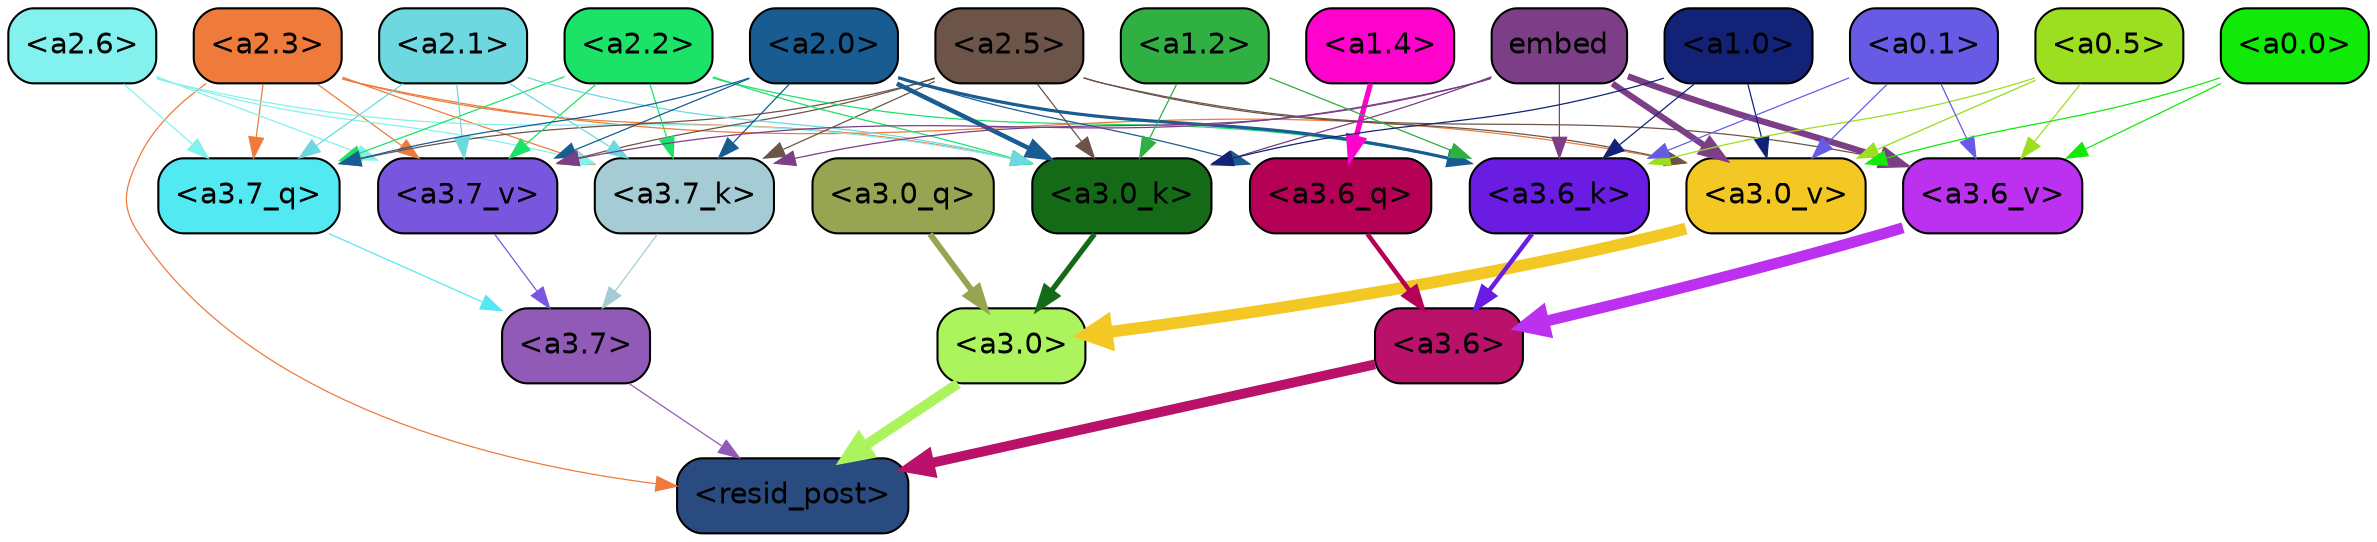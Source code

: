 strict digraph "" {
	graph [bgcolor=transparent,
		layout=dot,
		overlap=false,
		splines=true
	];
	"<a3.7>"	[color=black,
		fillcolor="#915ab7",
		fontname=Helvetica,
		shape=box,
		style="filled, rounded"];
	"<resid_post>"	[color=black,
		fillcolor="#294b7f",
		fontname=Helvetica,
		shape=box,
		style="filled, rounded"];
	"<a3.7>" -> "<resid_post>"	[color="#915ab7",
		penwidth=0.6];
	"<a3.6>"	[color=black,
		fillcolor="#ba116a",
		fontname=Helvetica,
		shape=box,
		style="filled, rounded"];
	"<a3.6>" -> "<resid_post>"	[color="#ba116a",
		penwidth=4.753257989883423];
	"<a3.0>"	[color=black,
		fillcolor="#acf45d",
		fontname=Helvetica,
		shape=box,
		style="filled, rounded"];
	"<a3.0>" -> "<resid_post>"	[color="#acf45d",
		penwidth=4.90053927898407];
	"<a2.3>"	[color=black,
		fillcolor="#ee7b3b",
		fontname=Helvetica,
		shape=box,
		style="filled, rounded"];
	"<a2.3>" -> "<resid_post>"	[color="#ee7b3b",
		penwidth=0.6];
	"<a3.7_q>"	[color=black,
		fillcolor="#53e9f2",
		fontname=Helvetica,
		shape=box,
		style="filled, rounded"];
	"<a2.3>" -> "<a3.7_q>"	[color="#ee7b3b",
		penwidth=0.6];
	"<a3.7_k>"	[color=black,
		fillcolor="#a5ccd4",
		fontname=Helvetica,
		shape=box,
		style="filled, rounded"];
	"<a2.3>" -> "<a3.7_k>"	[color="#ee7b3b",
		penwidth=0.6];
	"<a3.0_k>"	[color=black,
		fillcolor="#146a16",
		fontname=Helvetica,
		shape=box,
		style="filled, rounded"];
	"<a2.3>" -> "<a3.0_k>"	[color="#ee7b3b",
		penwidth=0.6];
	"<a3.7_v>"	[color=black,
		fillcolor="#7856de",
		fontname=Helvetica,
		shape=box,
		style="filled, rounded"];
	"<a2.3>" -> "<a3.7_v>"	[color="#ee7b3b",
		penwidth=0.6];
	"<a3.0_v>"	[color=black,
		fillcolor="#f4c824",
		fontname=Helvetica,
		shape=box,
		style="filled, rounded"];
	"<a2.3>" -> "<a3.0_v>"	[color="#ee7b3b",
		penwidth=0.6];
	"<a3.7_q>" -> "<a3.7>"	[color="#53e9f2",
		penwidth=0.6];
	"<a3.6_q>"	[color=black,
		fillcolor="#b40155",
		fontname=Helvetica,
		shape=box,
		style="filled, rounded"];
	"<a3.6_q>" -> "<a3.6>"	[color="#b40155",
		penwidth=2.160832464694977];
	"<a3.0_q>"	[color=black,
		fillcolor="#97a451",
		fontname=Helvetica,
		shape=box,
		style="filled, rounded"];
	"<a3.0_q>" -> "<a3.0>"	[color="#97a451",
		penwidth=2.870753765106201];
	"<a3.7_k>" -> "<a3.7>"	[color="#a5ccd4",
		penwidth=0.6];
	"<a3.6_k>"	[color=black,
		fillcolor="#6a1ce3",
		fontname=Helvetica,
		shape=box,
		style="filled, rounded"];
	"<a3.6_k>" -> "<a3.6>"	[color="#6a1ce3",
		penwidth=2.13908451795578];
	"<a3.0_k>" -> "<a3.0>"	[color="#146a16",
		penwidth=2.520303964614868];
	"<a3.7_v>" -> "<a3.7>"	[color="#7856de",
		penwidth=0.6];
	"<a3.6_v>"	[color=black,
		fillcolor="#bb31ef",
		fontname=Helvetica,
		shape=box,
		style="filled, rounded"];
	"<a3.6_v>" -> "<a3.6>"	[color="#bb31ef",
		penwidth=5.297133803367615];
	"<a3.0_v>" -> "<a3.0>"	[color="#f4c824",
		penwidth=5.680712580680847];
	"<a2.6>"	[color=black,
		fillcolor="#83f2ee",
		fontname=Helvetica,
		shape=box,
		style="filled, rounded"];
	"<a2.6>" -> "<a3.7_q>"	[color="#83f2ee",
		penwidth=0.6];
	"<a2.6>" -> "<a3.7_k>"	[color="#83f2ee",
		penwidth=0.6];
	"<a2.6>" -> "<a3.0_k>"	[color="#83f2ee",
		penwidth=0.6];
	"<a2.6>" -> "<a3.7_v>"	[color="#83f2ee",
		penwidth=0.6];
	"<a2.5>"	[color=black,
		fillcolor="#6c5449",
		fontname=Helvetica,
		shape=box,
		style="filled, rounded"];
	"<a2.5>" -> "<a3.7_q>"	[color="#6c5449",
		penwidth=0.6];
	"<a2.5>" -> "<a3.7_k>"	[color="#6c5449",
		penwidth=0.6];
	"<a2.5>" -> "<a3.0_k>"	[color="#6c5449",
		penwidth=0.6];
	"<a2.5>" -> "<a3.7_v>"	[color="#6c5449",
		penwidth=0.6];
	"<a2.5>" -> "<a3.6_v>"	[color="#6c5449",
		penwidth=0.6];
	"<a2.5>" -> "<a3.0_v>"	[color="#6c5449",
		penwidth=0.6];
	"<a2.2>"	[color=black,
		fillcolor="#1ce268",
		fontname=Helvetica,
		shape=box,
		style="filled, rounded"];
	"<a2.2>" -> "<a3.7_q>"	[color="#1ce268",
		penwidth=0.6];
	"<a2.2>" -> "<a3.7_k>"	[color="#1ce268",
		penwidth=0.6];
	"<a2.2>" -> "<a3.6_k>"	[color="#1ce268",
		penwidth=0.6];
	"<a2.2>" -> "<a3.0_k>"	[color="#1ce268",
		penwidth=0.6];
	"<a2.2>" -> "<a3.7_v>"	[color="#1ce268",
		penwidth=0.6];
	"<a2.1>"	[color=black,
		fillcolor="#6dd8e0",
		fontname=Helvetica,
		shape=box,
		style="filled, rounded"];
	"<a2.1>" -> "<a3.7_q>"	[color="#6dd8e0",
		penwidth=0.6];
	"<a2.1>" -> "<a3.7_k>"	[color="#6dd8e0",
		penwidth=0.6];
	"<a2.1>" -> "<a3.0_k>"	[color="#6dd8e0",
		penwidth=0.6];
	"<a2.1>" -> "<a3.7_v>"	[color="#6dd8e0",
		penwidth=0.6];
	"<a2.0>"	[color=black,
		fillcolor="#195c91",
		fontname=Helvetica,
		shape=box,
		style="filled, rounded"];
	"<a2.0>" -> "<a3.7_q>"	[color="#195c91",
		penwidth=0.6];
	"<a2.0>" -> "<a3.6_q>"	[color="#195c91",
		penwidth=0.6];
	"<a2.0>" -> "<a3.7_k>"	[color="#195c91",
		penwidth=0.6];
	"<a2.0>" -> "<a3.6_k>"	[color="#195c91",
		penwidth=1.5348684191703796];
	"<a2.0>" -> "<a3.0_k>"	[color="#195c91",
		penwidth=2.172017753124237];
	"<a2.0>" -> "<a3.7_v>"	[color="#195c91",
		penwidth=0.6];
	"<a1.4>"	[color=black,
		fillcolor="#ff02cb",
		fontname=Helvetica,
		shape=box,
		style="filled, rounded"];
	"<a1.4>" -> "<a3.6_q>"	[color="#ff02cb",
		penwidth=2.532623291015625];
	embed	[color=black,
		fillcolor="#7c3f87",
		fontname=Helvetica,
		shape=box,
		style="filled, rounded"];
	embed -> "<a3.7_k>"	[color="#7c3f87",
		penwidth=0.6];
	embed -> "<a3.6_k>"	[color="#7c3f87",
		penwidth=0.6];
	embed -> "<a3.0_k>"	[color="#7c3f87",
		penwidth=0.6117386221885681];
	embed -> "<a3.7_v>"	[color="#7c3f87",
		penwidth=0.6];
	embed -> "<a3.6_v>"	[color="#7c3f87",
		penwidth=3.0186105966567993];
	embed -> "<a3.0_v>"	[color="#7c3f87",
		penwidth=2.969020187854767];
	"<a1.2>"	[color=black,
		fillcolor="#30af43",
		fontname=Helvetica,
		shape=box,
		style="filled, rounded"];
	"<a1.2>" -> "<a3.6_k>"	[color="#30af43",
		penwidth=0.6];
	"<a1.2>" -> "<a3.0_k>"	[color="#30af43",
		penwidth=0.6];
	"<a1.0>"	[color=black,
		fillcolor="#122277",
		fontname=Helvetica,
		shape=box,
		style="filled, rounded"];
	"<a1.0>" -> "<a3.6_k>"	[color="#122277",
		penwidth=0.6];
	"<a1.0>" -> "<a3.0_k>"	[color="#122277",
		penwidth=0.6];
	"<a1.0>" -> "<a3.0_v>"	[color="#122277",
		penwidth=0.6];
	"<a0.5>"	[color=black,
		fillcolor="#9cdf20",
		fontname=Helvetica,
		shape=box,
		style="filled, rounded"];
	"<a0.5>" -> "<a3.6_k>"	[color="#9cdf20",
		penwidth=0.6];
	"<a0.5>" -> "<a3.6_v>"	[color="#9cdf20",
		penwidth=0.6];
	"<a0.5>" -> "<a3.0_v>"	[color="#9cdf20",
		penwidth=0.6409564018249512];
	"<a0.1>"	[color=black,
		fillcolor="#675be6",
		fontname=Helvetica,
		shape=box,
		style="filled, rounded"];
	"<a0.1>" -> "<a3.6_k>"	[color="#675be6",
		penwidth=0.6];
	"<a0.1>" -> "<a3.6_v>"	[color="#675be6",
		penwidth=0.6];
	"<a0.1>" -> "<a3.0_v>"	[color="#675be6",
		penwidth=0.6];
	"<a0.0>"	[color=black,
		fillcolor="#11ea09",
		fontname=Helvetica,
		shape=box,
		style="filled, rounded"];
	"<a0.0>" -> "<a3.6_v>"	[color="#11ea09",
		penwidth=0.6];
	"<a0.0>" -> "<a3.0_v>"	[color="#11ea09",
		penwidth=0.6];
}
